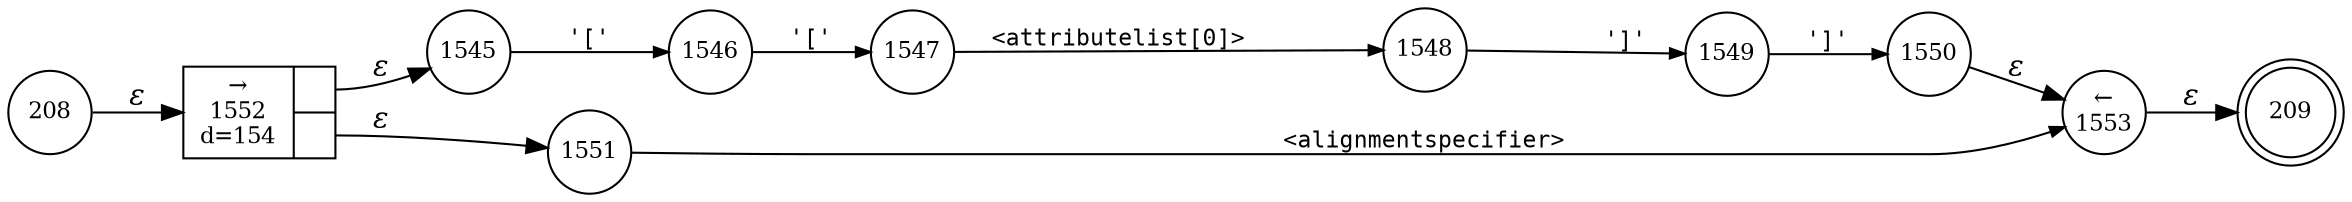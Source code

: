 digraph ATN {
rankdir=LR;
s209[fontsize=11, label="209", shape=doublecircle, fixedsize=true, width=.6];
s208[fontsize=11,label="208", shape=circle, fixedsize=true, width=.55, peripheries=1];
s1552[fontsize=11,label="{&rarr;\n1552\nd=154|{<p0>|<p1>}}", shape=record, fixedsize=false, peripheries=1];
s1553[fontsize=11,label="&larr;\n1553", shape=circle, fixedsize=true, width=.55, peripheries=1];
s1545[fontsize=11,label="1545", shape=circle, fixedsize=true, width=.55, peripheries=1];
s1546[fontsize=11,label="1546", shape=circle, fixedsize=true, width=.55, peripheries=1];
s1547[fontsize=11,label="1547", shape=circle, fixedsize=true, width=.55, peripheries=1];
s1548[fontsize=11,label="1548", shape=circle, fixedsize=true, width=.55, peripheries=1];
s1549[fontsize=11,label="1549", shape=circle, fixedsize=true, width=.55, peripheries=1];
s1550[fontsize=11,label="1550", shape=circle, fixedsize=true, width=.55, peripheries=1];
s1551[fontsize=11,label="1551", shape=circle, fixedsize=true, width=.55, peripheries=1];
s208 -> s1552 [fontname="Times-Italic", label="&epsilon;"];
s1552:p0 -> s1545 [fontname="Times-Italic", label="&epsilon;"];
s1552:p1 -> s1551 [fontname="Times-Italic", label="&epsilon;"];
s1545 -> s1546 [fontsize=11, fontname="Courier", arrowsize=.7, label = "'['", arrowhead = normal];
s1551 -> s1553 [fontsize=11, fontname="Courier", arrowsize=.7, label = "<alignmentspecifier>", arrowhead = normal];
s1546 -> s1547 [fontsize=11, fontname="Courier", arrowsize=.7, label = "'['", arrowhead = normal];
s1553 -> s209 [fontname="Times-Italic", label="&epsilon;"];
s1547 -> s1548 [fontsize=11, fontname="Courier", arrowsize=.7, label = "<attributelist[0]>", arrowhead = normal];
s1548 -> s1549 [fontsize=11, fontname="Courier", arrowsize=.7, label = "']'", arrowhead = normal];
s1549 -> s1550 [fontsize=11, fontname="Courier", arrowsize=.7, label = "']'", arrowhead = normal];
s1550 -> s1553 [fontname="Times-Italic", label="&epsilon;"];
}